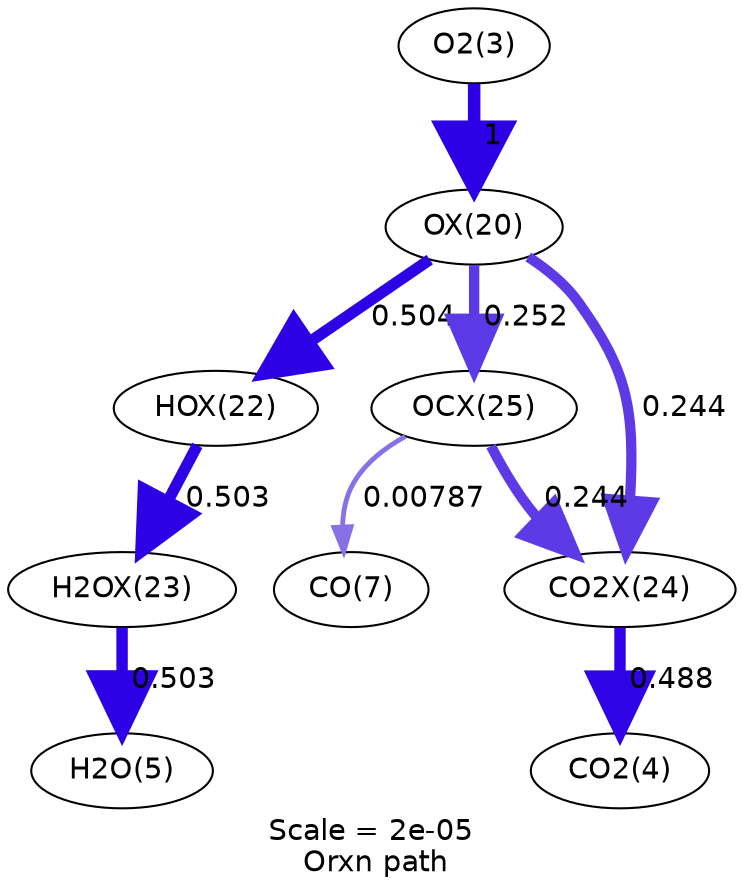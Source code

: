 digraph reaction_paths {
center=1;
s4 -> s29[fontname="Helvetica", penwidth=6, arrowsize=3, color="0.7, 1.5, 0.9"
, label=" 1"];
s29 -> s31[fontname="Helvetica", penwidth=5.48, arrowsize=2.74, color="0.7, 1, 0.9"
, label=" 0.504"];
s29 -> s34[fontname="Helvetica", penwidth=4.96, arrowsize=2.48, color="0.7, 0.752, 0.9"
, label=" 0.252"];
s29 -> s33[fontname="Helvetica", penwidth=4.94, arrowsize=2.47, color="0.7, 0.744, 0.9"
, label=" 0.244"];
s31 -> s32[fontname="Helvetica", penwidth=5.48, arrowsize=2.74, color="0.7, 1, 0.9"
, label=" 0.503"];
s32 -> s6[fontname="Helvetica", penwidth=5.48, arrowsize=2.74, color="0.7, 1, 0.9"
, label=" 0.503"];
s34 -> s8[fontname="Helvetica", penwidth=2.34, arrowsize=1.17, color="0.7, 0.508, 0.9"
, label=" 0.00787"];
s34 -> s33[fontname="Helvetica", penwidth=4.94, arrowsize=2.47, color="0.7, 0.744, 0.9"
, label=" 0.244"];
s33 -> s5[fontname="Helvetica", penwidth=5.46, arrowsize=2.73, color="0.7, 0.988, 0.9"
, label=" 0.488"];
s4 [ fontname="Helvetica", label="O2(3)"];
s5 [ fontname="Helvetica", label="CO2(4)"];
s6 [ fontname="Helvetica", label="H2O(5)"];
s8 [ fontname="Helvetica", label="CO(7)"];
s29 [ fontname="Helvetica", label="OX(20)"];
s31 [ fontname="Helvetica", label="HOX(22)"];
s32 [ fontname="Helvetica", label="H2OX(23)"];
s33 [ fontname="Helvetica", label="CO2X(24)"];
s34 [ fontname="Helvetica", label="OCX(25)"];
 label = "Scale = 2e-05\l Orxn path";
 fontname = "Helvetica";
}
